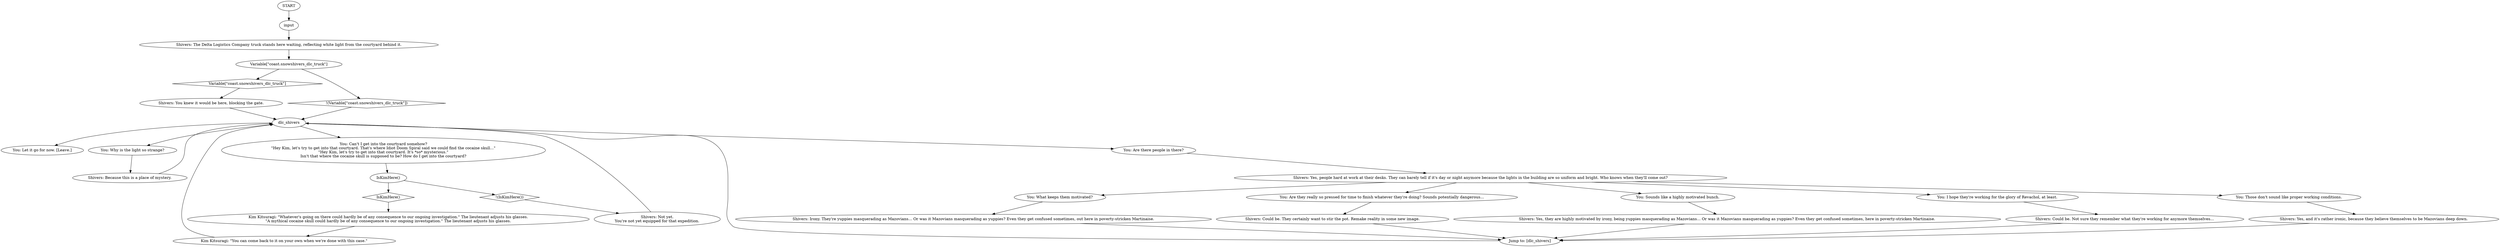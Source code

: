 # JAM ORB / dlc truck
# Those are some big letters on that truck.
# ==================================================
digraph G {
	  0 [label="START"];
	  1 [label="input"];
	  2 [label="Shivers: Yes, and it's rather ironic, because they believe themselves to be Mazovians deep down."];
	  3 [label="Shivers: Irony. They're yuppies masquerading as Mazovians... Or was it Mazovians masquerading as yuppies? Even they get confused sometimes, out here in poverty-stricken Martinaise."];
	  4 [label="You: Sounds like a highly motivated bunch."];
	  5 [label="IsKimHere()"];
	  6 [label="IsKimHere()", shape=diamond];
	  7 [label="!(IsKimHere())", shape=diamond];
	  8 [label="Kim Kitsuragi: \"Whatever's going on there could hardly be of any consequence to our ongoing investigation.\" The lieutenant adjusts his glasses.\n\"A mythical cocaine skull could hardly be of any consequence to our ongoing investigation.\" The lieutenant adjusts his glasses."];
	  9 [label="You: Let it go for now. [Leave.]"];
	  10 [label="You: I hope they're working for the glory of Revachol, at least."];
	  11 [label="dlc_shivers"];
	  12 [label="Shivers: Not yet.\nYou're not yet equipped for that expedition."];
	  14 [label="You: Those don't sound like proper working conditions."];
	  15 [label="Jump to: [dlc_shivers]"];
	  16 [label="Shivers: Could be. They certainly want to stir the pot. Remake reality in some new image."];
	  17 [label="Shivers: You knew it would be here, blocking the gate."];
	  18 [label="Shivers: Because this is a place of mystery."];
	  19 [label="Variable[\"coast.snowshivers_dlc_truck\"]"];
	  20 [label="Variable[\"coast.snowshivers_dlc_truck\"]", shape=diamond];
	  21 [label="!(Variable[\"coast.snowshivers_dlc_truck\"])", shape=diamond];
	  22 [label="You: Why is the light so strange?"];
	  23 [label="Shivers: Could be. Not sure they remember what they're working for anymore themselves..."];
	  24 [label="Shivers: The Delta Logistics Company truck stands here waiting, reflecting white light from the courtyard behind it."];
	  25 [label="Kim Kitsuragi: \"You can come back to it on your own when we're done with this case.\""];
	  26 [label="You: What keeps them motivated?"];
	  27 [label="You: Can't I get into the courtyard somehow?\n\"Hey Kim, let's try to get into that courtyard. That's where Idiot Doom Spiral said we could find the cocaine skull...\"\n\"Hey Kim, let's try to get into that courtyard. It's *so* mysterious.\"\nIsn't that where the cocaine skull is supposed to be? How do I get into the courtyard?"];
	  28 [label="Shivers: Yes, people hard at work at their desks. They can barely tell if it's day or night anymore because the lights in the building are so uniform and bright. Who knows when they'll come out?"];
	  29 [label="You: Are there people in there?"];
	  30 [label="You: Are they really so pressed for time to finish whatever they're doing? Sounds potentially dangerous..."];
	  31 [label="Shivers: Yes, they are highly motivated by irony, being yuppies masquerading as Mazovians... Or was it Mazovians masquerading as yuppies? Even they get confused sometimes, here in poverty-stricken Martinaise."];
	  0 -> 1
	  1 -> 24
	  2 -> 15
	  3 -> 15
	  4 -> 31
	  5 -> 6
	  5 -> 7
	  6 -> 8
	  7 -> 12
	  8 -> 25
	  10 -> 23
	  11 -> 9
	  11 -> 27
	  11 -> 29
	  11 -> 22
	  12 -> 11
	  14 -> 2
	  15 -> 11
	  16 -> 15
	  17 -> 11
	  18 -> 11
	  19 -> 20
	  19 -> 21
	  20 -> 17
	  21 -> 11
	  22 -> 18
	  23 -> 15
	  24 -> 19
	  25 -> 11
	  26 -> 3
	  27 -> 5
	  28 -> 4
	  28 -> 10
	  28 -> 14
	  28 -> 26
	  28 -> 30
	  29 -> 28
	  30 -> 16
	  31 -> 15
}

